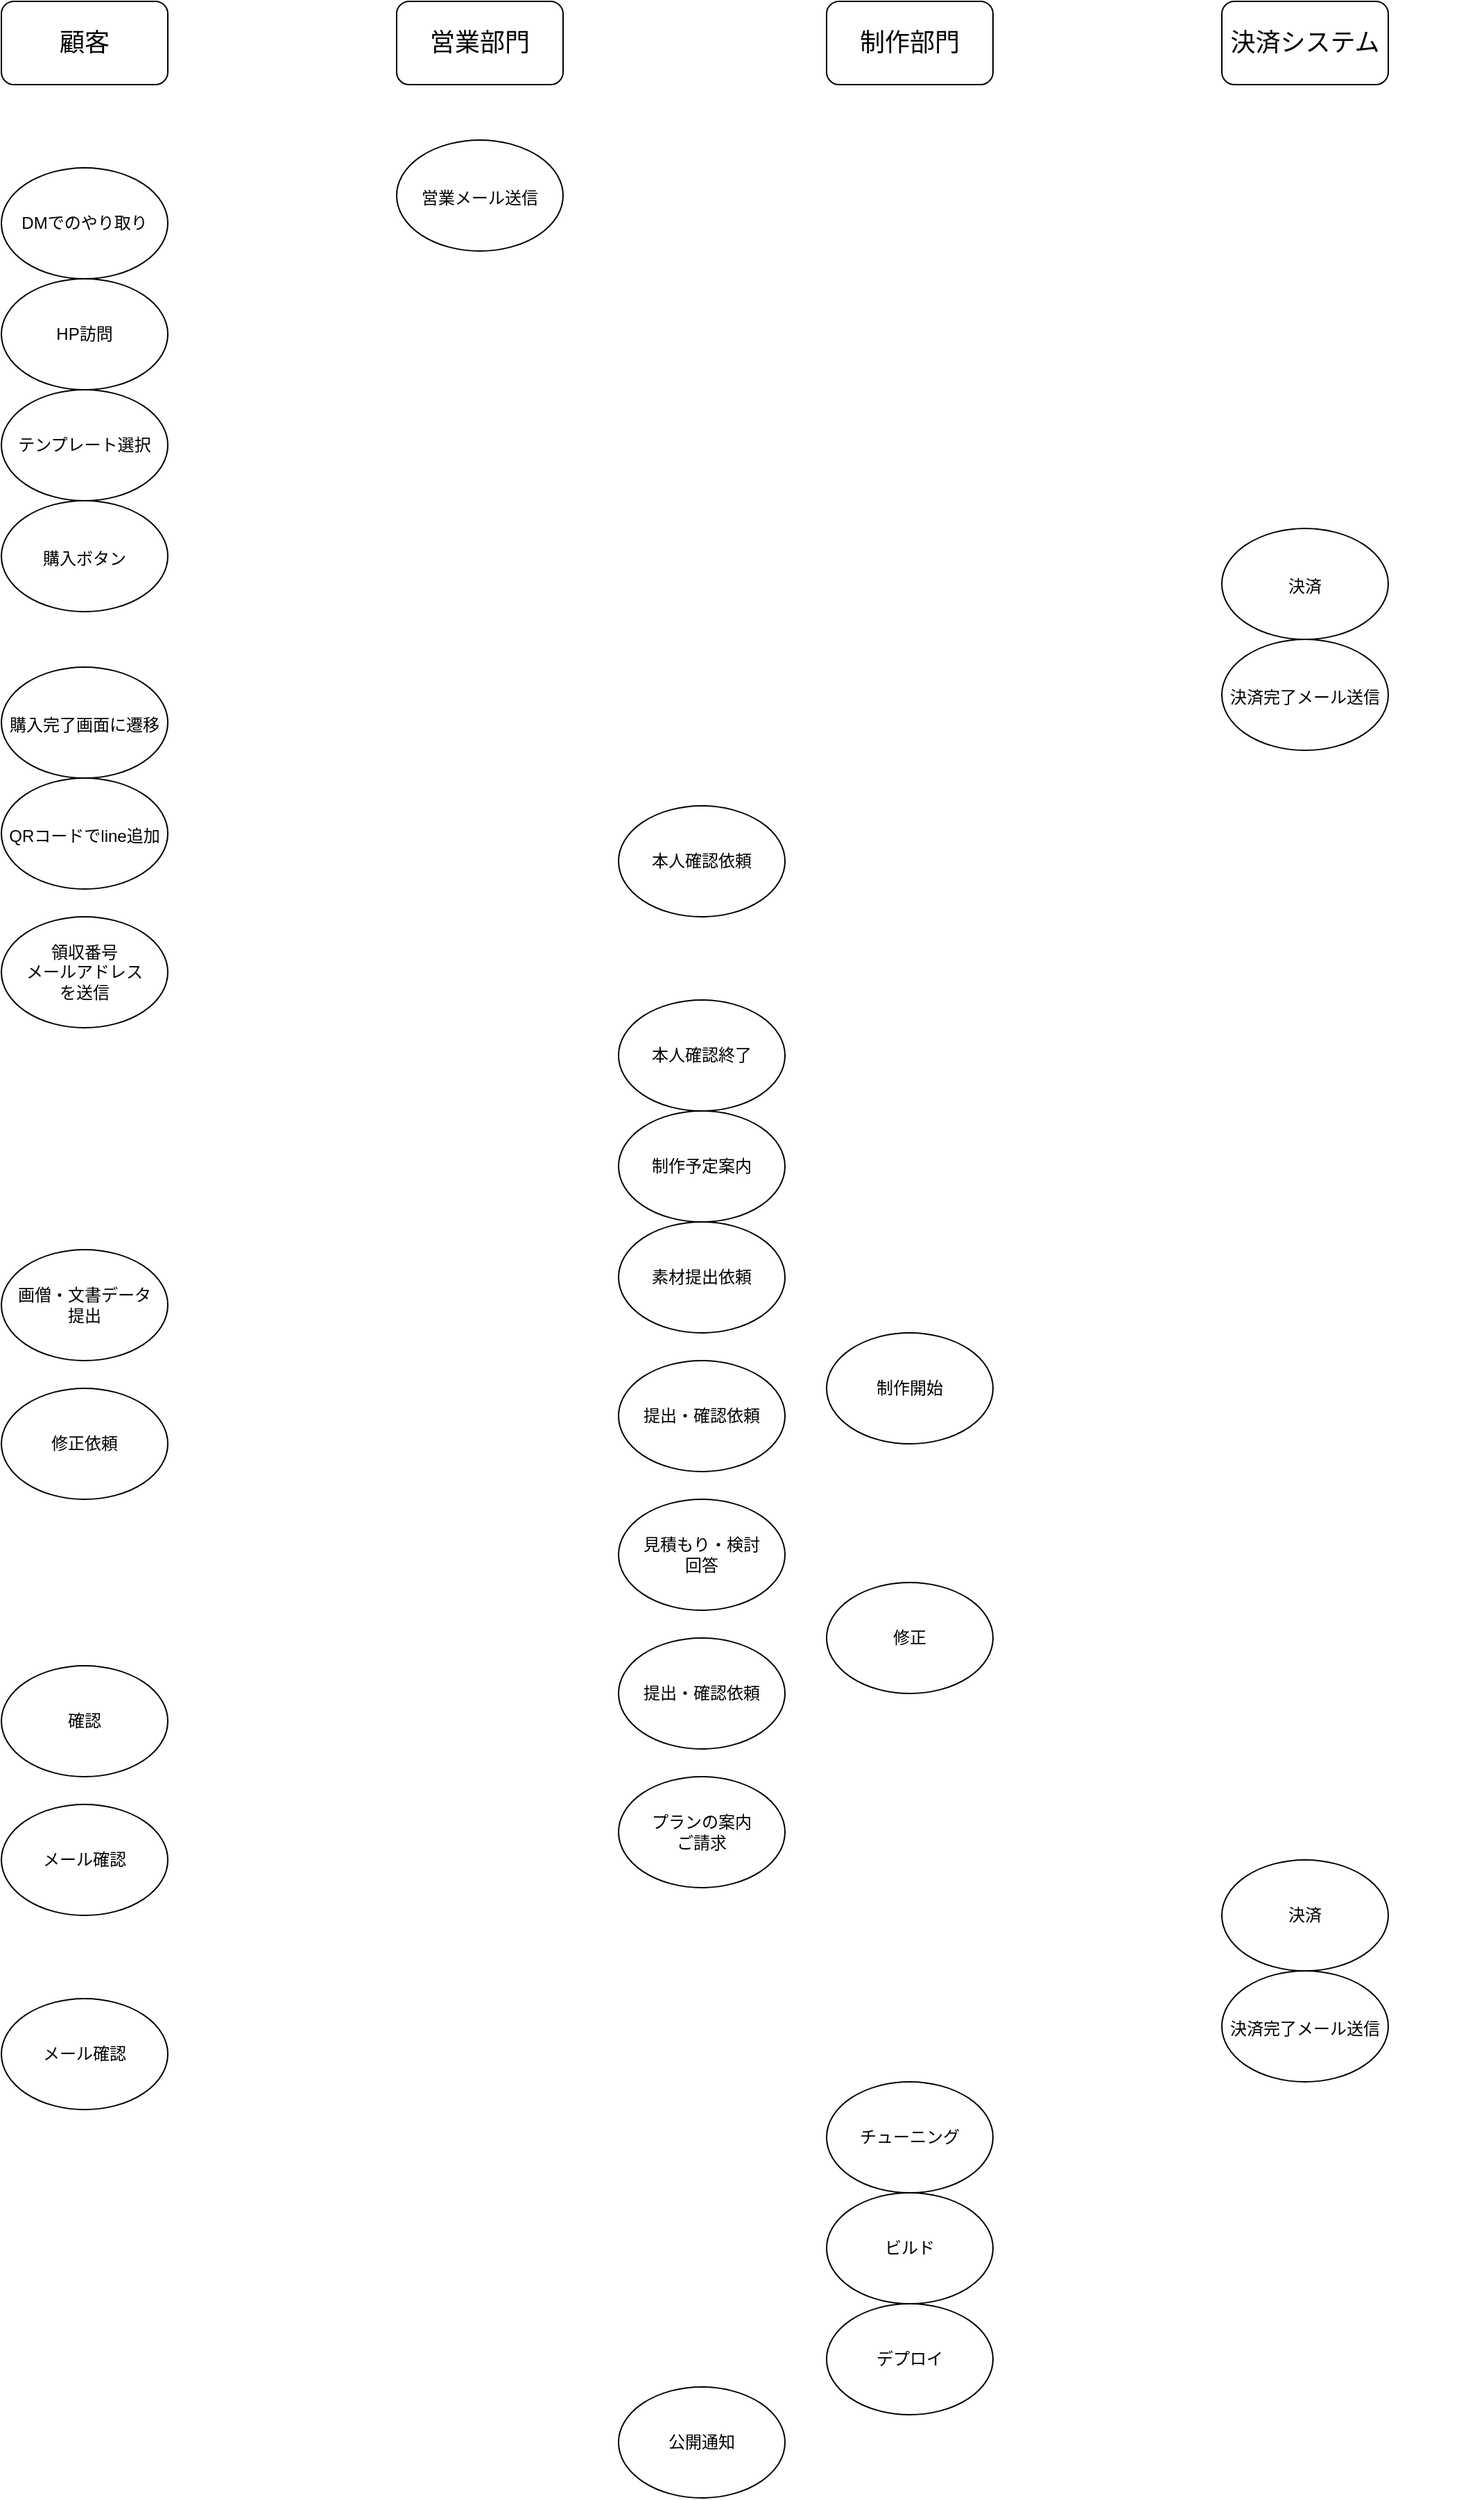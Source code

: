 <mxfile version="14.2.4" type="github">
  <diagram id="C5RBs43oDa-KdzZeNtuy" name="Page-1">
    <mxGraphModel dx="1422" dy="794" grid="1" gridSize="10" guides="1" tooltips="1" connect="1" arrows="1" fold="1" page="1" pageScale="1" pageWidth="1169" pageHeight="2000" math="0" shadow="0">
      <root>
        <mxCell id="WIyWlLk6GJQsqaUBKTNV-0" />
        <mxCell id="WIyWlLk6GJQsqaUBKTNV-1" parent="WIyWlLk6GJQsqaUBKTNV-0" />
        <mxCell id="clJLgRFP-r27euhU7ZNn-52" value="" style="rounded=1;whiteSpace=wrap;html=1;fontSize=20;" vertex="1" parent="WIyWlLk6GJQsqaUBKTNV-1">
          <mxGeometry x="80" y="40" width="120" height="60" as="geometry" />
        </mxCell>
        <mxCell id="clJLgRFP-r27euhU7ZNn-53" value="" style="rounded=1;whiteSpace=wrap;html=1;fontSize=20;" vertex="1" parent="WIyWlLk6GJQsqaUBKTNV-1">
          <mxGeometry x="365" y="40" width="120" height="60" as="geometry" />
        </mxCell>
        <mxCell id="clJLgRFP-r27euhU7ZNn-54" value="" style="rounded=1;whiteSpace=wrap;html=1;fontSize=20;" vertex="1" parent="WIyWlLk6GJQsqaUBKTNV-1">
          <mxGeometry x="960" y="40" width="120" height="60" as="geometry" />
        </mxCell>
        <mxCell id="clJLgRFP-r27euhU7ZNn-55" value="" style="rounded=1;whiteSpace=wrap;html=1;fontSize=20;" vertex="1" parent="WIyWlLk6GJQsqaUBKTNV-1">
          <mxGeometry x="675" y="40" width="120" height="60" as="geometry" />
        </mxCell>
        <mxCell id="clJLgRFP-r27euhU7ZNn-48" value="&lt;span style=&quot;font-size: 18px;&quot;&gt;顧客&lt;/span&gt;" style="text;html=1;strokeColor=none;fillColor=none;align=center;verticalAlign=middle;whiteSpace=wrap;rounded=0;fontSize=18;" vertex="1" parent="WIyWlLk6GJQsqaUBKTNV-1">
          <mxGeometry x="100" y="50" width="80" height="40" as="geometry" />
        </mxCell>
        <mxCell id="clJLgRFP-r27euhU7ZNn-49" value="&lt;span style=&quot;font-size: 18px;&quot;&gt;制作部門&lt;/span&gt;" style="text;html=1;strokeColor=none;fillColor=none;align=center;verticalAlign=middle;whiteSpace=wrap;rounded=0;fontSize=18;" vertex="1" parent="WIyWlLk6GJQsqaUBKTNV-1">
          <mxGeometry x="660" y="70" width="150" as="geometry" />
        </mxCell>
        <mxCell id="clJLgRFP-r27euhU7ZNn-50" value="&lt;span style=&quot;font-size: 18px;&quot;&gt;決済システム&lt;/span&gt;" style="text;html=1;strokeColor=none;fillColor=none;align=center;verticalAlign=middle;whiteSpace=wrap;rounded=0;fontSize=18;" vertex="1" parent="WIyWlLk6GJQsqaUBKTNV-1">
          <mxGeometry x="910" y="70" width="220" as="geometry" />
        </mxCell>
        <mxCell id="clJLgRFP-r27euhU7ZNn-51" value="&lt;span style=&quot;font-size: 18px;&quot;&gt;営業部門&lt;br style=&quot;font-size: 18px;&quot;&gt;&lt;/span&gt;" style="text;html=1;strokeColor=none;fillColor=none;align=center;verticalAlign=middle;whiteSpace=wrap;rounded=0;fontSize=18;" vertex="1" parent="WIyWlLk6GJQsqaUBKTNV-1">
          <mxGeometry x="350" y="50" width="150" height="40" as="geometry" />
        </mxCell>
        <mxCell id="clJLgRFP-r27euhU7ZNn-58" value="&lt;font style=&quot;font-size: 12px;&quot;&gt;DMでのやり取り&lt;/font&gt;" style="ellipse;whiteSpace=wrap;html=1;fontSize=12;" vertex="1" parent="WIyWlLk6GJQsqaUBKTNV-1">
          <mxGeometry x="80" y="160" width="120" height="80" as="geometry" />
        </mxCell>
        <mxCell id="clJLgRFP-r27euhU7ZNn-60" value="&lt;font style=&quot;font-size: 12px&quot;&gt;営業メール送信&lt;/font&gt;" style="ellipse;whiteSpace=wrap;html=1;fontSize=18;" vertex="1" parent="WIyWlLk6GJQsqaUBKTNV-1">
          <mxGeometry x="365" y="140" width="120" height="80" as="geometry" />
        </mxCell>
        <mxCell id="clJLgRFP-r27euhU7ZNn-61" value="HP訪問" style="ellipse;whiteSpace=wrap;html=1;fontSize=12;" vertex="1" parent="WIyWlLk6GJQsqaUBKTNV-1">
          <mxGeometry x="80" y="240" width="120" height="80" as="geometry" />
        </mxCell>
        <mxCell id="clJLgRFP-r27euhU7ZNn-62" value="テンプレート選択" style="ellipse;whiteSpace=wrap;html=1;fontSize=12;" vertex="1" parent="WIyWlLk6GJQsqaUBKTNV-1">
          <mxGeometry x="80" y="320" width="120" height="80" as="geometry" />
        </mxCell>
        <mxCell id="clJLgRFP-r27euhU7ZNn-63" value="&lt;font style=&quot;font-size: 12px&quot;&gt;購入ボタン&lt;/font&gt;" style="ellipse;whiteSpace=wrap;html=1;fontSize=18;" vertex="1" parent="WIyWlLk6GJQsqaUBKTNV-1">
          <mxGeometry x="80" y="400" width="120" height="80" as="geometry" />
        </mxCell>
        <mxCell id="clJLgRFP-r27euhU7ZNn-64" value="&lt;span style=&quot;font-size: 12px&quot;&gt;決済&lt;br&gt;&lt;/span&gt;" style="ellipse;whiteSpace=wrap;html=1;fontSize=18;" vertex="1" parent="WIyWlLk6GJQsqaUBKTNV-1">
          <mxGeometry x="960" y="420" width="120" height="80" as="geometry" />
        </mxCell>
        <mxCell id="clJLgRFP-r27euhU7ZNn-65" value="&lt;span style=&quot;font-size: 12px&quot;&gt;決済完了メール送信&lt;br&gt;&lt;/span&gt;" style="ellipse;whiteSpace=wrap;html=1;fontSize=18;" vertex="1" parent="WIyWlLk6GJQsqaUBKTNV-1">
          <mxGeometry x="960" y="500" width="120" height="80" as="geometry" />
        </mxCell>
        <mxCell id="clJLgRFP-r27euhU7ZNn-66" value="&lt;span style=&quot;font-size: 12px&quot;&gt;購入完了画面に遷移&lt;br&gt;&lt;/span&gt;" style="ellipse;whiteSpace=wrap;html=1;fontSize=18;" vertex="1" parent="WIyWlLk6GJQsqaUBKTNV-1">
          <mxGeometry x="80" y="520" width="120" height="80" as="geometry" />
        </mxCell>
        <mxCell id="clJLgRFP-r27euhU7ZNn-67" value="&lt;span style=&quot;font-size: 12px&quot;&gt;QRコードでline追加&lt;br&gt;&lt;/span&gt;" style="ellipse;whiteSpace=wrap;html=1;fontSize=18;" vertex="1" parent="WIyWlLk6GJQsqaUBKTNV-1">
          <mxGeometry x="80" y="600" width="120" height="80" as="geometry" />
        </mxCell>
        <mxCell id="clJLgRFP-r27euhU7ZNn-68" value="&lt;font style=&quot;font-size: 12px&quot;&gt;領収番号&lt;br style=&quot;font-size: 12px&quot;&gt;メールアドレス&lt;br&gt;を送信&lt;br style=&quot;font-size: 12px&quot;&gt;&lt;/font&gt;" style="ellipse;whiteSpace=wrap;html=1;fontSize=12;" vertex="1" parent="WIyWlLk6GJQsqaUBKTNV-1">
          <mxGeometry x="80" y="700" width="120" height="80" as="geometry" />
        </mxCell>
        <mxCell id="clJLgRFP-r27euhU7ZNn-69" value="本人確認依頼" style="ellipse;whiteSpace=wrap;html=1;fontSize=12;" vertex="1" parent="WIyWlLk6GJQsqaUBKTNV-1">
          <mxGeometry x="525" y="620" width="120" height="80" as="geometry" />
        </mxCell>
        <mxCell id="clJLgRFP-r27euhU7ZNn-70" value="本人確認終了" style="ellipse;whiteSpace=wrap;html=1;fontSize=12;" vertex="1" parent="WIyWlLk6GJQsqaUBKTNV-1">
          <mxGeometry x="525" y="760" width="120" height="80" as="geometry" />
        </mxCell>
        <mxCell id="clJLgRFP-r27euhU7ZNn-73" value="画僧・文書データ&lt;br&gt;提出" style="ellipse;whiteSpace=wrap;html=1;fontSize=12;" vertex="1" parent="WIyWlLk6GJQsqaUBKTNV-1">
          <mxGeometry x="80" y="940" width="120" height="80" as="geometry" />
        </mxCell>
        <mxCell id="clJLgRFP-r27euhU7ZNn-74" value="制作予定案内" style="ellipse;whiteSpace=wrap;html=1;fontSize=12;" vertex="1" parent="WIyWlLk6GJQsqaUBKTNV-1">
          <mxGeometry x="525" y="840" width="120" height="80" as="geometry" />
        </mxCell>
        <mxCell id="clJLgRFP-r27euhU7ZNn-76" value="素材提出依頼" style="ellipse;whiteSpace=wrap;html=1;fontSize=12;" vertex="1" parent="WIyWlLk6GJQsqaUBKTNV-1">
          <mxGeometry x="525" y="920" width="120" height="80" as="geometry" />
        </mxCell>
        <mxCell id="clJLgRFP-r27euhU7ZNn-77" value="制作開始" style="ellipse;whiteSpace=wrap;html=1;fontSize=12;" vertex="1" parent="WIyWlLk6GJQsqaUBKTNV-1">
          <mxGeometry x="675" y="1000" width="120" height="80" as="geometry" />
        </mxCell>
        <mxCell id="clJLgRFP-r27euhU7ZNn-78" value="提出・確認依頼" style="ellipse;whiteSpace=wrap;html=1;fontSize=12;" vertex="1" parent="WIyWlLk6GJQsqaUBKTNV-1">
          <mxGeometry x="525" y="1020" width="120" height="80" as="geometry" />
        </mxCell>
        <mxCell id="clJLgRFP-r27euhU7ZNn-79" value="修正依頼" style="ellipse;whiteSpace=wrap;html=1;fontSize=12;" vertex="1" parent="WIyWlLk6GJQsqaUBKTNV-1">
          <mxGeometry x="80" y="1040" width="120" height="80" as="geometry" />
        </mxCell>
        <mxCell id="clJLgRFP-r27euhU7ZNn-80" value="見積もり・検討&lt;br&gt;回答" style="ellipse;whiteSpace=wrap;html=1;fontSize=12;" vertex="1" parent="WIyWlLk6GJQsqaUBKTNV-1">
          <mxGeometry x="525" y="1120" width="120" height="80" as="geometry" />
        </mxCell>
        <mxCell id="clJLgRFP-r27euhU7ZNn-81" value="確認" style="ellipse;whiteSpace=wrap;html=1;fontSize=12;" vertex="1" parent="WIyWlLk6GJQsqaUBKTNV-1">
          <mxGeometry x="80" y="1240" width="120" height="80" as="geometry" />
        </mxCell>
        <mxCell id="clJLgRFP-r27euhU7ZNn-82" value="修正" style="ellipse;whiteSpace=wrap;html=1;fontSize=12;" vertex="1" parent="WIyWlLk6GJQsqaUBKTNV-1">
          <mxGeometry x="675" y="1180" width="120" height="80" as="geometry" />
        </mxCell>
        <mxCell id="clJLgRFP-r27euhU7ZNn-83" value="提出・確認依頼" style="ellipse;whiteSpace=wrap;html=1;fontSize=12;" vertex="1" parent="WIyWlLk6GJQsqaUBKTNV-1">
          <mxGeometry x="525" y="1220" width="120" height="80" as="geometry" />
        </mxCell>
        <mxCell id="clJLgRFP-r27euhU7ZNn-84" value="プランの案内&lt;br&gt;ご請求" style="ellipse;whiteSpace=wrap;html=1;fontSize=12;" vertex="1" parent="WIyWlLk6GJQsqaUBKTNV-1">
          <mxGeometry x="525" y="1320" width="120" height="80" as="geometry" />
        </mxCell>
        <mxCell id="clJLgRFP-r27euhU7ZNn-85" value="メール確認" style="ellipse;whiteSpace=wrap;html=1;fontSize=12;" vertex="1" parent="WIyWlLk6GJQsqaUBKTNV-1">
          <mxGeometry x="80" y="1340" width="120" height="80" as="geometry" />
        </mxCell>
        <mxCell id="clJLgRFP-r27euhU7ZNn-86" value="決済" style="ellipse;whiteSpace=wrap;html=1;fontSize=12;" vertex="1" parent="WIyWlLk6GJQsqaUBKTNV-1">
          <mxGeometry x="960" y="1380" width="120" height="80" as="geometry" />
        </mxCell>
        <mxCell id="clJLgRFP-r27euhU7ZNn-87" value="メール確認" style="ellipse;whiteSpace=wrap;html=1;fontSize=12;" vertex="1" parent="WIyWlLk6GJQsqaUBKTNV-1">
          <mxGeometry x="80" y="1480" width="120" height="80" as="geometry" />
        </mxCell>
        <mxCell id="clJLgRFP-r27euhU7ZNn-88" value="&lt;span style=&quot;font-size: 12px&quot;&gt;決済完了メール送信&lt;br&gt;&lt;/span&gt;" style="ellipse;whiteSpace=wrap;html=1;fontSize=18;" vertex="1" parent="WIyWlLk6GJQsqaUBKTNV-1">
          <mxGeometry x="960" y="1460" width="120" height="80" as="geometry" />
        </mxCell>
        <mxCell id="clJLgRFP-r27euhU7ZNn-89" value="ビルド" style="ellipse;whiteSpace=wrap;html=1;fontSize=12;" vertex="1" parent="WIyWlLk6GJQsqaUBKTNV-1">
          <mxGeometry x="675" y="1620" width="120" height="80" as="geometry" />
        </mxCell>
        <mxCell id="clJLgRFP-r27euhU7ZNn-90" value="デプロイ" style="ellipse;whiteSpace=wrap;html=1;fontSize=12;" vertex="1" parent="WIyWlLk6GJQsqaUBKTNV-1">
          <mxGeometry x="675" y="1700" width="120" height="80" as="geometry" />
        </mxCell>
        <mxCell id="clJLgRFP-r27euhU7ZNn-91" value="チューニング" style="ellipse;whiteSpace=wrap;html=1;fontSize=12;" vertex="1" parent="WIyWlLk6GJQsqaUBKTNV-1">
          <mxGeometry x="675" y="1540" width="120" height="80" as="geometry" />
        </mxCell>
        <mxCell id="clJLgRFP-r27euhU7ZNn-92" value="公開通知" style="ellipse;whiteSpace=wrap;html=1;fontSize=12;" vertex="1" parent="WIyWlLk6GJQsqaUBKTNV-1">
          <mxGeometry x="525" y="1760" width="120" height="80" as="geometry" />
        </mxCell>
      </root>
    </mxGraphModel>
  </diagram>
</mxfile>
